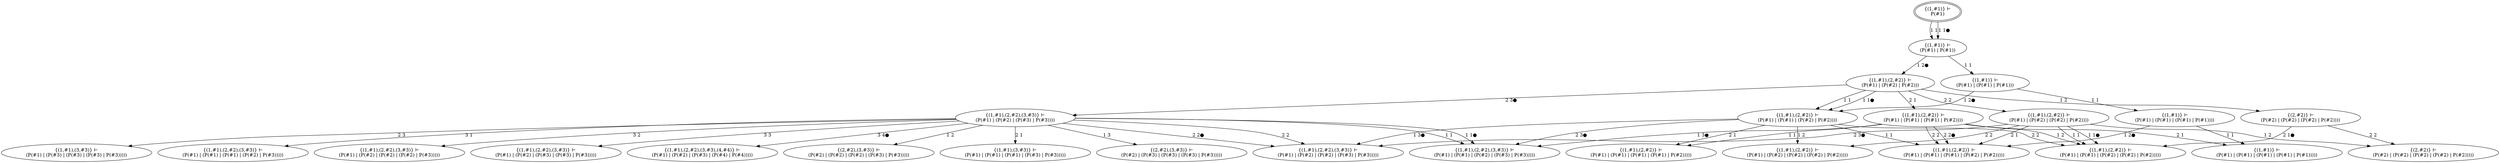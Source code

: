 digraph {
    s0 [peripheries=2,label="{(1,#1)} ⊢
P(#1)"]
    s1 [label="{(1,#1)} ⊢
(P(#1) | P(#1))"]
    s2 [label="{(1,#1)} ⊢
(P(#1) | (P(#1) | P(#1)))"]
    s3 [label="{(1,#1),(2,#2)} ⊢
(P(#1) | (P(#2) | P(#2)))"]
    s4 [label="{(1,#1)} ⊢
(P(#1) | (P(#1) | (P(#1) | P(#1))))"]
    s5 [label="{(1,#1),(2,#2)} ⊢
(P(#1) | (P(#1) | (P(#2) | P(#2))))"]
    s6 [label="{(2,#2)} ⊢
(P(#2) | (P(#2) | (P(#2) | P(#2))))"]
    s7 [label="{(1,#1),(2,#2)} ⊢
(P(#1) | (P(#1) | (P(#1) | P(#2))))"]
    s8 [label="{(1,#1),(2,#2)} ⊢
(P(#1) | (P(#2) | (P(#2) | P(#2))))"]
    s9 [label="{(1,#1),(2,#2),(3,#3)} ⊢
(P(#1) | (P(#2) | (P(#3) | P(#3))))"]
    s10 [label="{(1,#1)} ⊢
(P(#1) | (P(#1) | (P(#1) | (P(#1) | P(#1)))))"]
    s11 [label="{(1,#1),(2,#2)} ⊢
(P(#1) | (P(#1) | (P(#1) | (P(#2) | P(#2)))))"]
    s12 [label="{(1,#1),(2,#2)} ⊢
(P(#1) | (P(#2) | (P(#2) | (P(#2) | P(#2)))))"]
    s13 [label="{(1,#1),(2,#2),(3,#3)} ⊢
(P(#1) | (P(#2) | (P(#2) | (P(#3) | P(#3)))))"]
    s14 [label="{(1,#1),(2,#2)} ⊢
(P(#1) | (P(#1) | (P(#1) | (P(#1) | P(#2)))))"]
    s15 [label="{(1,#1),(2,#2)} ⊢
(P(#1) | (P(#1) | (P(#2) | (P(#2) | P(#2)))))"]
    s16 [label="{(1,#1),(2,#2),(3,#3)} ⊢
(P(#1) | (P(#1) | (P(#2) | (P(#3) | P(#3)))))"]
    s17 [label="{(2,#2)} ⊢
(P(#2) | (P(#2) | (P(#2) | (P(#2) | P(#2)))))"]
    s18 [label="{(2,#2),(3,#3)} ⊢
(P(#2) | (P(#2) | (P(#2) | (P(#3) | P(#3)))))"]
    s19 [label="{(2,#2),(3,#3)} ⊢
(P(#2) | (P(#3) | (P(#3) | (P(#3) | P(#3)))))"]
    s20 [label="{(1,#1),(3,#3)} ⊢
(P(#1) | (P(#1) | (P(#1) | (P(#3) | P(#3)))))"]
    s21 [label="{(1,#1),(3,#3)} ⊢
(P(#1) | (P(#3) | (P(#3) | (P(#3) | P(#3)))))"]
    s22 [label="{(1,#1),(2,#2),(3,#3)} ⊢
(P(#1) | (P(#1) | (P(#1) | (P(#2) | P(#3)))))"]
    s23 [label="{(1,#1),(2,#2),(3,#3)} ⊢
(P(#1) | (P(#2) | (P(#2) | (P(#2) | P(#3)))))"]
    s24 [label="{(1,#1),(2,#2),(3,#3)} ⊢
(P(#1) | (P(#2) | (P(#3) | (P(#3) | P(#3)))))"]
    s25 [label="{(1,#1),(2,#2),(3,#3),(4,#4)} ⊢
(P(#1) | (P(#2) | (P(#3) | (P(#4) | P(#4)))))"]

    s0 -> s1 [label="1 1"]
    s0 -> s1 [label="1 1●"]
    s1 -> s2 [label="1 1"]
    s1 -> s3 [label="1 2●"]
    s2 -> s4 [label="1 1"]
    s2 -> s5 [label="1 2●"]
    s3 -> s5 [label="1 1"]
    s3 -> s6 [label="1 2"]
    s3 -> s5 [label="1 1●"]
    s3 -> s7 [label="2 1"]
    s3 -> s8 [label="2 2"]
    s3 -> s9 [label="2 3●"]
    s4 -> s10 [label="1 1"]
    s4 -> s11 [label="1 2●"]
    s5 -> s11 [label="1 1"]
    s5 -> s12 [label="1 2"]
    s5 -> s13 [label="1 3●"]
    s5 -> s14 [label="2 1"]
    s5 -> s15 [label="2 2"]
    s5 -> s16 [label="2 3●"]
    s6 -> s17 [label="2 2"]
    s6 -> s15 [label="2 1●"]
    s7 -> s14 [label="1 1"]
    s7 -> s15 [label="1 2"]
    s7 -> s16 [label="1 3●"]
    s7 -> s10 [label="2 1"]
    s7 -> s11 [label="2 2"]
    s7 -> s11 [label="2 2●"]
    s8 -> s15 [label="1 1"]
    s8 -> s17 [label="1 2"]
    s8 -> s15 [label="1 1●"]
    s8 -> s11 [label="2 1"]
    s8 -> s12 [label="2 2"]
    s8 -> s13 [label="2 3●"]
    s9 -> s16 [label="1 1"]
    s9 -> s18 [label="1 2"]
    s9 -> s19 [label="1 3"]
    s9 -> s16 [label="1 1●"]
    s9 -> s20 [label="2 1"]
    s9 -> s13 [label="2 2"]
    s9 -> s21 [label="2 3"]
    s9 -> s13 [label="2 2●"]
    s9 -> s22 [label="3 1"]
    s9 -> s23 [label="3 2"]
    s9 -> s24 [label="3 3"]
    s9 -> s25 [label="3 4●"]
}
